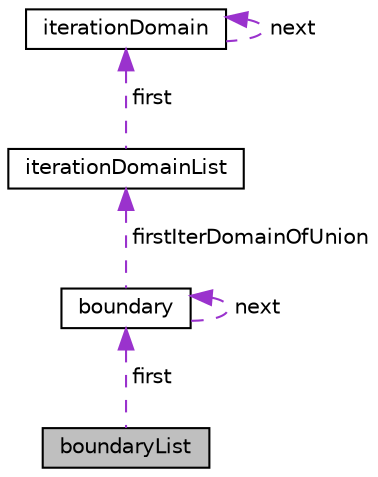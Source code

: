 digraph "boundaryList"
{
 // LATEX_PDF_SIZE
  edge [fontname="Helvetica",fontsize="10",labelfontname="Helvetica",labelfontsize="10"];
  node [fontname="Helvetica",fontsize="10",shape=record];
  Node1 [label="boundaryList",height=0.2,width=0.4,color="black", fillcolor="grey75", style="filled", fontcolor="black",tooltip=" "];
  Node2 -> Node1 [dir="back",color="darkorchid3",fontsize="10",style="dashed",label=" first" ,fontname="Helvetica"];
  Node2 [label="boundary",height=0.2,width=0.4,color="black", fillcolor="white", style="filled",URL="$structboundary.html",tooltip="Boundary list."];
  Node2 -> Node2 [dir="back",color="darkorchid3",fontsize="10",style="dashed",label=" next" ,fontname="Helvetica"];
  Node3 -> Node2 [dir="back",color="darkorchid3",fontsize="10",style="dashed",label=" firstIterDomainOfUnion" ,fontname="Helvetica"];
  Node3 [label="iterationDomainList",height=0.2,width=0.4,color="black", fillcolor="white", style="filled",URL="$structiterationDomainList.html",tooltip=" "];
  Node4 -> Node3 [dir="back",color="darkorchid3",fontsize="10",style="dashed",label=" first" ,fontname="Helvetica"];
  Node4 [label="iterationDomain",height=0.2,width=0.4,color="black", fillcolor="white", style="filled",URL="$structiterationDomain.html",tooltip="Iteration domain representation."];
  Node4 -> Node4 [dir="back",color="darkorchid3",fontsize="10",style="dashed",label=" next" ,fontname="Helvetica"];
}
